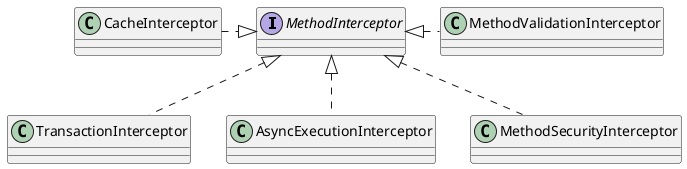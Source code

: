 @startuml

interface MethodInterceptor
MethodInterceptor <|.left. CacheInterceptor
MethodInterceptor <|.. TransactionInterceptor
MethodInterceptor <|.. AsyncExecutionInterceptor
MethodInterceptor <|.. MethodSecurityInterceptor
MethodInterceptor <|.right. MethodValidationInterceptor

@enduml